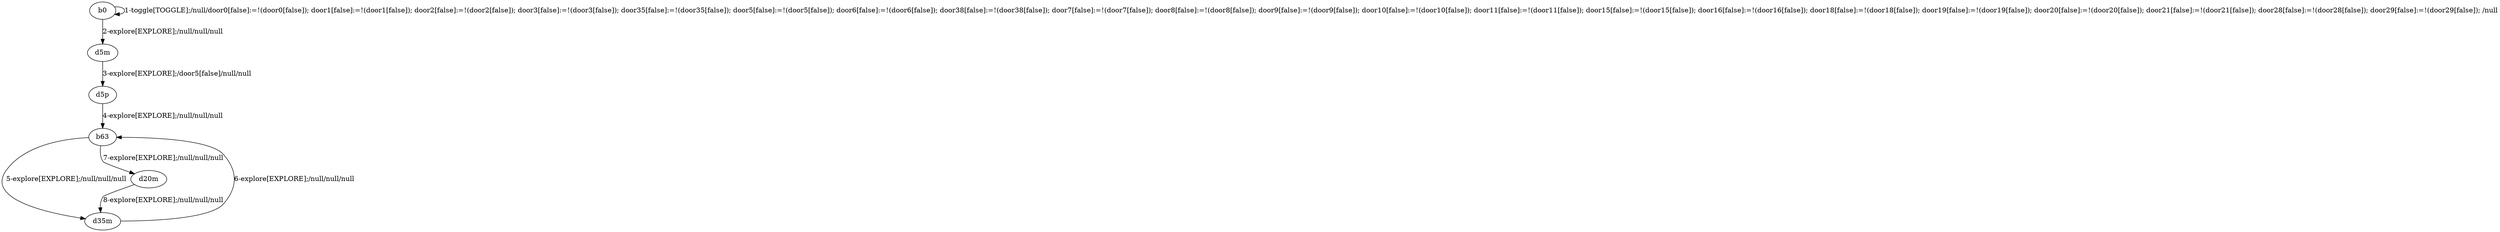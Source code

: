 # Total number of goals covered by this test: 5
# d5p --> b63
# d20m --> d35m
# b63 --> d20m
# b63 --> d35m
# d35m --> b63

digraph g {
"b0" -> "b0" [label = "1-toggle[TOGGLE];/null/door0[false]:=!(door0[false]); door1[false]:=!(door1[false]); door2[false]:=!(door2[false]); door3[false]:=!(door3[false]); door35[false]:=!(door35[false]); door5[false]:=!(door5[false]); door6[false]:=!(door6[false]); door38[false]:=!(door38[false]); door7[false]:=!(door7[false]); door8[false]:=!(door8[false]); door9[false]:=!(door9[false]); door10[false]:=!(door10[false]); door11[false]:=!(door11[false]); door15[false]:=!(door15[false]); door16[false]:=!(door16[false]); door18[false]:=!(door18[false]); door19[false]:=!(door19[false]); door20[false]:=!(door20[false]); door21[false]:=!(door21[false]); door28[false]:=!(door28[false]); door29[false]:=!(door29[false]); /null"];
"b0" -> "d5m" [label = "2-explore[EXPLORE];/null/null/null"];
"d5m" -> "d5p" [label = "3-explore[EXPLORE];/door5[false]/null/null"];
"d5p" -> "b63" [label = "4-explore[EXPLORE];/null/null/null"];
"b63" -> "d35m" [label = "5-explore[EXPLORE];/null/null/null"];
"d35m" -> "b63" [label = "6-explore[EXPLORE];/null/null/null"];
"b63" -> "d20m" [label = "7-explore[EXPLORE];/null/null/null"];
"d20m" -> "d35m" [label = "8-explore[EXPLORE];/null/null/null"];
}